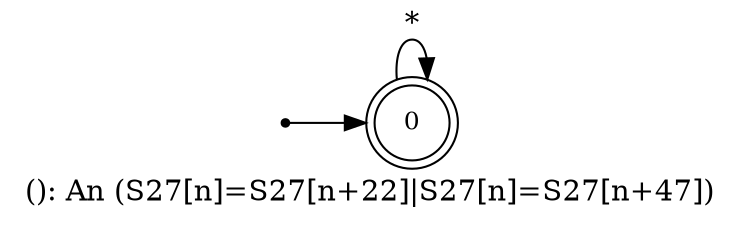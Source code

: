 digraph G {
label = "(): An (S27[n]=S27[n+22]|S27[n]=S27[n+47])";
rankdir = LR;
node [shape = doublecircle, label="0", fontsize=12]0;
node [shape = point ]; qi
qi ->0;
0 -> 0[ label = "*"];
}
